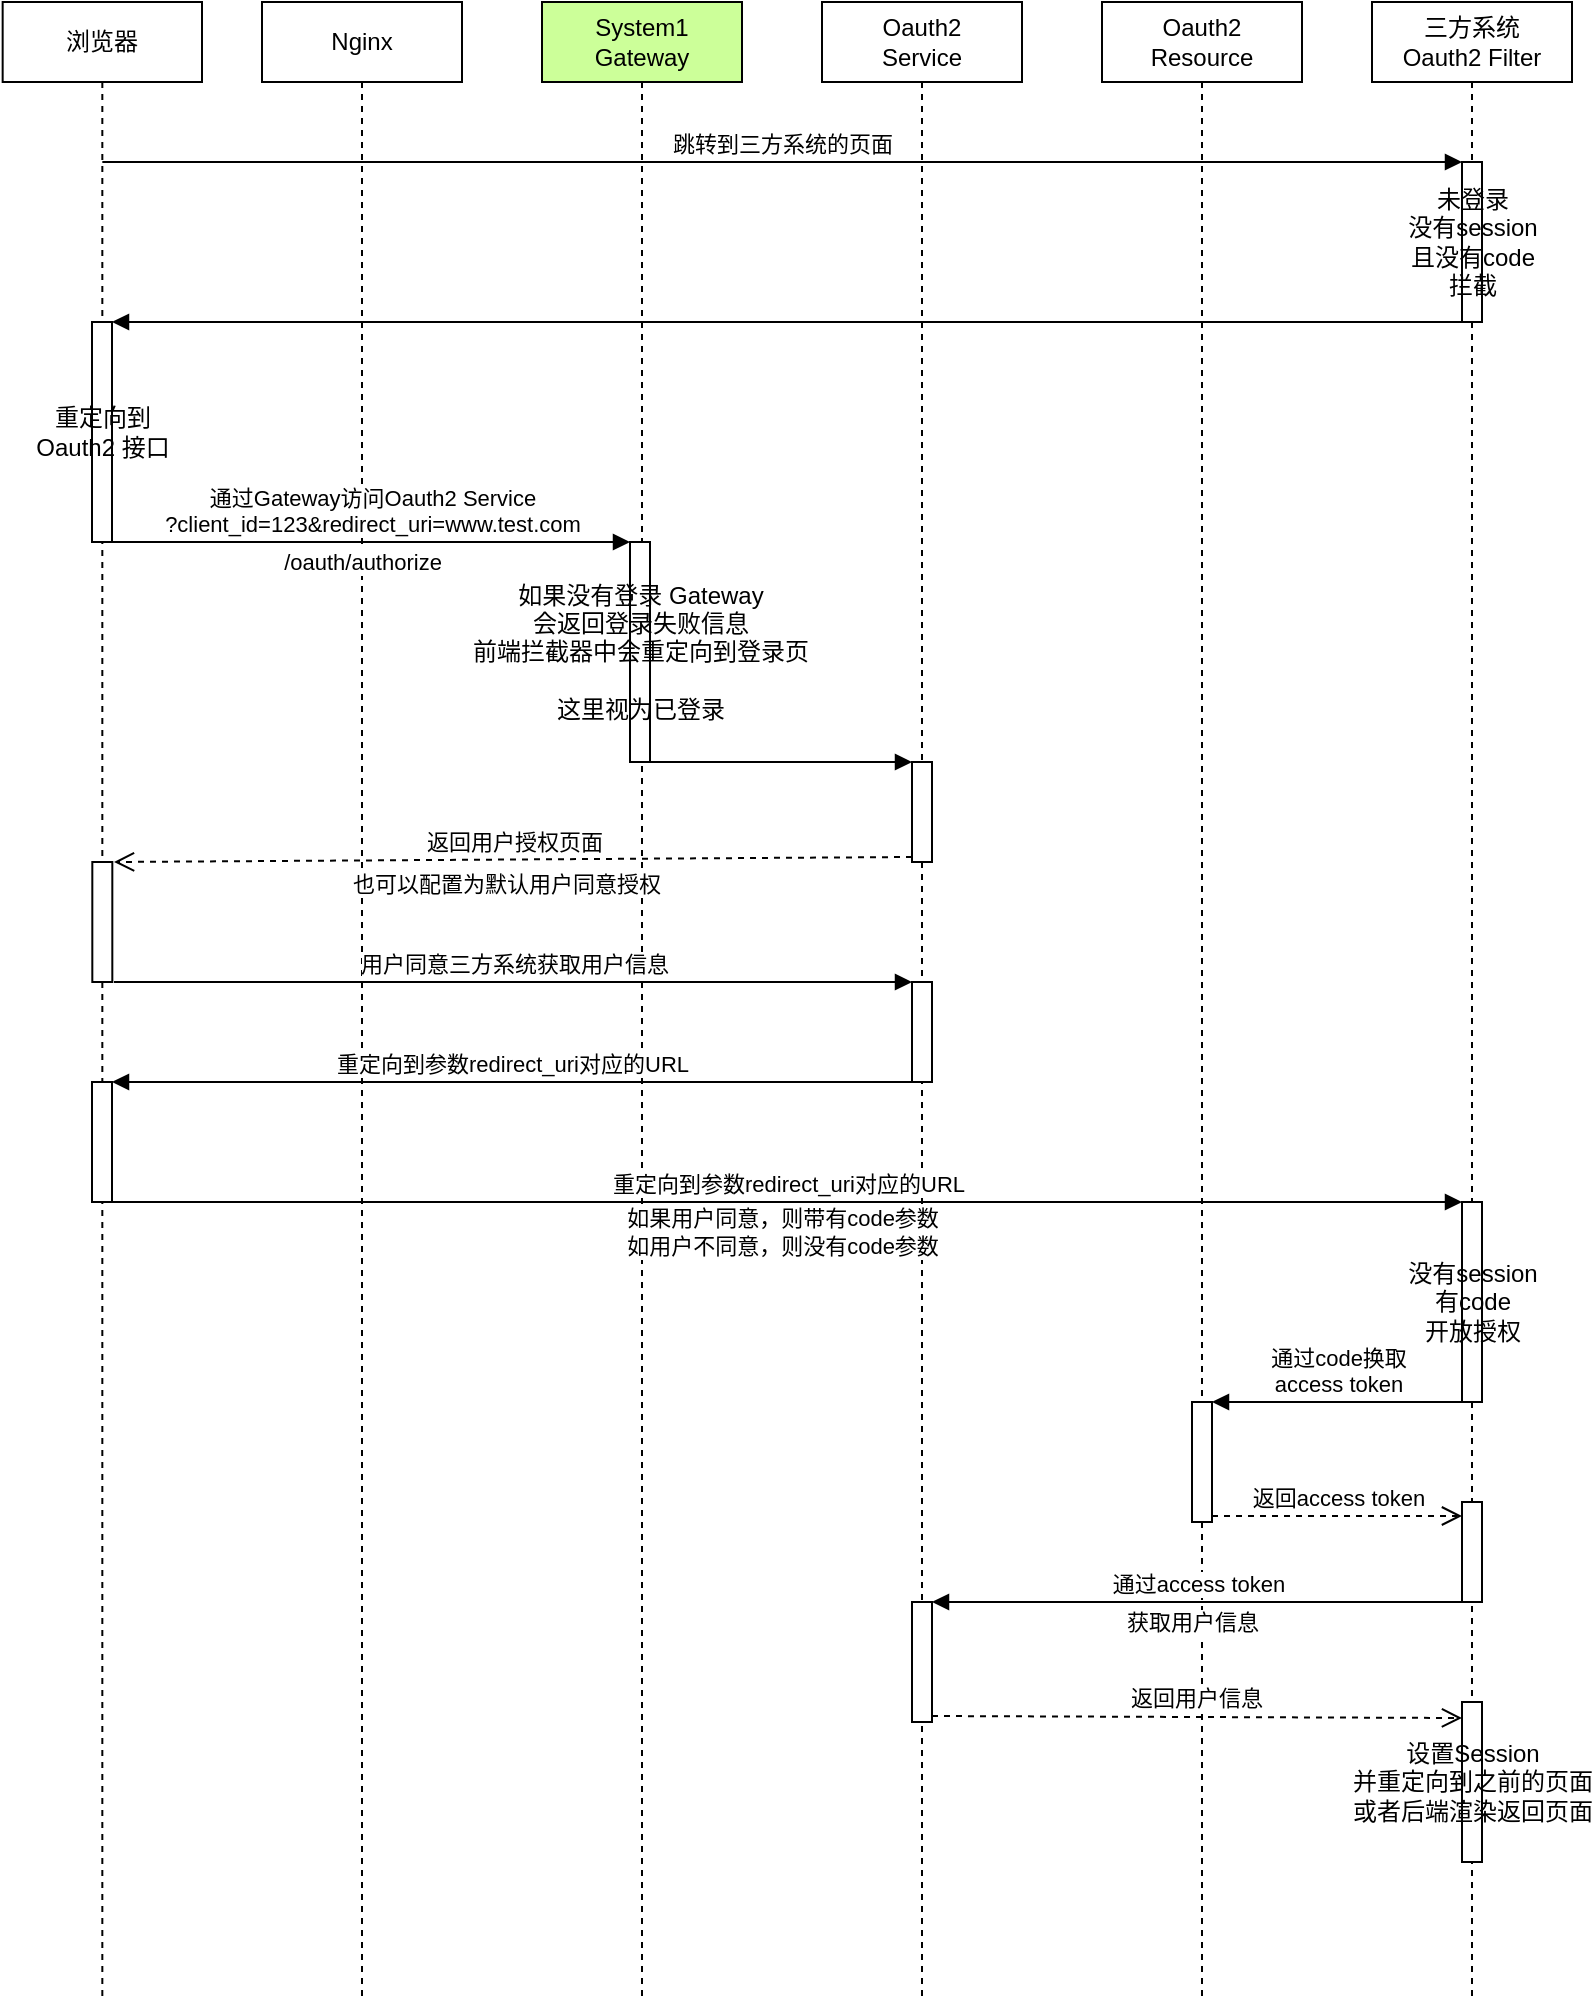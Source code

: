 <mxfile version="14.4.9" type="github">
  <diagram id="dh1iSAnI9LNPIimuFHRk" name="第 1 页">
    <mxGraphModel dx="1102" dy="1723" grid="1" gridSize="10" guides="1" tooltips="1" connect="1" arrows="1" fold="1" page="1" pageScale="1" pageWidth="827" pageHeight="1169" math="0" shadow="0">
      <root>
        <mxCell id="0" />
        <mxCell id="1" parent="0" />
        <mxCell id="rMGrHHltTkKnKPmvmLih-30" value="三方系统&lt;br&gt;Oauth2 Filter" style="shape=umlLifeline;perimeter=lifelinePerimeter;whiteSpace=wrap;html=1;container=0;collapsible=0;recursiveResize=0;outlineConnect=0;" parent="1" vertex="1">
          <mxGeometry x="755" y="-30" width="100" height="1000" as="geometry" />
        </mxCell>
        <mxCell id="rMGrHHltTkKnKPmvmLih-76" value="设置Session&lt;br&gt;并重定向到之前的页面&lt;br&gt;或者后端渲染返回页面" style="html=1;points=[];perimeter=orthogonalPerimeter;" parent="1" vertex="1">
          <mxGeometry x="800" y="820" width="10" height="80" as="geometry" />
        </mxCell>
        <mxCell id="rMGrHHltTkKnKPmvmLih-1" value="浏览器" style="shape=umlLifeline;perimeter=lifelinePerimeter;whiteSpace=wrap;html=1;container=0;collapsible=0;recursiveResize=0;outlineConnect=0;" parent="1" vertex="1">
          <mxGeometry x="70.33" y="-30" width="99.67" height="1000" as="geometry" />
        </mxCell>
        <mxCell id="rMGrHHltTkKnKPmvmLih-2" value="Nginx" style="shape=umlLifeline;perimeter=lifelinePerimeter;whiteSpace=wrap;html=1;container=0;collapsible=0;recursiveResize=0;outlineConnect=0;" parent="1" vertex="1">
          <mxGeometry x="200" y="-30" width="100" height="1000" as="geometry" />
        </mxCell>
        <mxCell id="rMGrHHltTkKnKPmvmLih-4" value="System1&lt;br&gt;Gateway" style="shape=umlLifeline;perimeter=lifelinePerimeter;whiteSpace=wrap;html=1;container=0;collapsible=0;recursiveResize=0;outlineConnect=0;fillColor=#CCFF99;" parent="1" vertex="1">
          <mxGeometry x="340" y="-30" width="100" height="1000" as="geometry" />
        </mxCell>
        <mxCell id="rMGrHHltTkKnKPmvmLih-26" value="Oauth2&lt;br&gt;Service" style="shape=umlLifeline;perimeter=lifelinePerimeter;whiteSpace=wrap;html=1;container=0;collapsible=0;recursiveResize=0;outlineConnect=0;" parent="1" vertex="1">
          <mxGeometry x="480" y="-30" width="100" height="1000" as="geometry" />
        </mxCell>
        <mxCell id="rMGrHHltTkKnKPmvmLih-27" value="未登录&lt;br&gt;没有session&lt;br&gt;且没有code&lt;br&gt;拦截" style="html=1;points=[];perimeter=orthogonalPerimeter;" parent="1" vertex="1">
          <mxGeometry x="800" y="50" width="10" height="80" as="geometry" />
        </mxCell>
        <mxCell id="rMGrHHltTkKnKPmvmLih-28" value="跳转到三方系统的页面" style="html=1;verticalAlign=bottom;endArrow=block;entryX=0;entryY=0;" parent="1" source="rMGrHHltTkKnKPmvmLih-1" target="rMGrHHltTkKnKPmvmLih-27" edge="1">
          <mxGeometry relative="1" as="geometry">
            <mxPoint x="595" y="50" as="sourcePoint" />
          </mxGeometry>
        </mxCell>
        <mxCell id="rMGrHHltTkKnKPmvmLih-31" value="Oauth2&lt;br&gt;Resource" style="shape=umlLifeline;perimeter=lifelinePerimeter;whiteSpace=wrap;html=1;container=0;collapsible=0;recursiveResize=0;outlineConnect=0;" parent="1" vertex="1">
          <mxGeometry x="620" y="-30" width="100" height="1000" as="geometry" />
        </mxCell>
        <mxCell id="rMGrHHltTkKnKPmvmLih-32" value="重定向到&lt;br&gt;Oauth2 接口" style="html=1;points=[];perimeter=orthogonalPerimeter;" parent="1" vertex="1">
          <mxGeometry x="115" y="130" width="10" height="110" as="geometry" />
        </mxCell>
        <mxCell id="rMGrHHltTkKnKPmvmLih-33" value="" style="html=1;verticalAlign=bottom;endArrow=block;entryX=1;entryY=0;exitX=0;exitY=1;exitDx=0;exitDy=0;exitPerimeter=0;" parent="1" source="rMGrHHltTkKnKPmvmLih-27" target="rMGrHHltTkKnKPmvmLih-32" edge="1">
          <mxGeometry relative="1" as="geometry">
            <mxPoint x="880" y="130" as="sourcePoint" />
          </mxGeometry>
        </mxCell>
        <mxCell id="rMGrHHltTkKnKPmvmLih-35" value="如果没有登录 Gateway&lt;br&gt;会返回登录失败信息&lt;br&gt;前端拦截器中会重定向到登录页&lt;br&gt;&lt;br&gt;这里视为已登录" style="html=1;points=[];perimeter=orthogonalPerimeter;" parent="1" vertex="1">
          <mxGeometry x="384" y="240" width="10" height="110" as="geometry" />
        </mxCell>
        <mxCell id="rMGrHHltTkKnKPmvmLih-36" value="通过Gateway访问Oauth2 Service&lt;br&gt;?client_id=123&amp;amp;redirect_uri=www.test.com" style="html=1;verticalAlign=bottom;endArrow=block;entryX=0;entryY=0;exitX=1.1;exitY=1;exitDx=0;exitDy=0;exitPerimeter=0;" parent="1" target="rMGrHHltTkKnKPmvmLih-35" edge="1">
          <mxGeometry relative="1" as="geometry">
            <mxPoint x="125" y="240" as="sourcePoint" />
          </mxGeometry>
        </mxCell>
        <mxCell id="rMGrHHltTkKnKPmvmLih-41" value="/oauth/authorize" style="edgeLabel;html=1;align=center;verticalAlign=middle;resizable=0;points=[];" parent="rMGrHHltTkKnKPmvmLih-36" vertex="1" connectable="0">
          <mxGeometry x="-0.081" relative="1" as="geometry">
            <mxPoint x="6" y="10" as="offset" />
          </mxGeometry>
        </mxCell>
        <mxCell id="rMGrHHltTkKnKPmvmLih-38" value="" style="html=1;points=[];perimeter=orthogonalPerimeter;" parent="1" vertex="1">
          <mxGeometry x="525" y="350" width="10" height="50" as="geometry" />
        </mxCell>
        <mxCell id="rMGrHHltTkKnKPmvmLih-39" value="" style="html=1;verticalAlign=bottom;endArrow=block;entryX=0;entryY=0;" parent="1" source="rMGrHHltTkKnKPmvmLih-35" target="rMGrHHltTkKnKPmvmLih-38" edge="1">
          <mxGeometry relative="1" as="geometry">
            <mxPoint x="455" y="350" as="sourcePoint" />
          </mxGeometry>
        </mxCell>
        <mxCell id="rMGrHHltTkKnKPmvmLih-40" value="返回用户授权页面" style="html=1;verticalAlign=bottom;endArrow=open;dashed=1;endSize=8;exitX=0;exitY=0.95;entryX=1.084;entryY=0;entryDx=0;entryDy=0;entryPerimeter=0;" parent="1" source="rMGrHHltTkKnKPmvmLih-38" target="rMGrHHltTkKnKPmvmLih-46" edge="1">
          <mxGeometry relative="1" as="geometry">
            <mxPoint x="455" y="426" as="targetPoint" />
          </mxGeometry>
        </mxCell>
        <mxCell id="rMGrHHltTkKnKPmvmLih-42" value="也可以配置为默认用户同意授权" style="edgeLabel;html=1;align=center;verticalAlign=middle;resizable=0;points=[];" parent="rMGrHHltTkKnKPmvmLih-40" vertex="1" connectable="0">
          <mxGeometry x="-0.507" relative="1" as="geometry">
            <mxPoint x="-105" y="12.5" as="offset" />
          </mxGeometry>
        </mxCell>
        <mxCell id="rMGrHHltTkKnKPmvmLih-46" value="" style="html=1;points=[];perimeter=orthogonalPerimeter;" parent="1" vertex="1">
          <mxGeometry x="115.16" y="400" width="10" height="60" as="geometry" />
        </mxCell>
        <mxCell id="rMGrHHltTkKnKPmvmLih-49" value="" style="html=1;points=[];perimeter=orthogonalPerimeter;" parent="1" vertex="1">
          <mxGeometry x="525" y="460" width="10" height="50" as="geometry" />
        </mxCell>
        <mxCell id="rMGrHHltTkKnKPmvmLih-50" value="用户同意三方系统获取用户信息" style="html=1;verticalAlign=bottom;endArrow=block;entryX=0;entryY=0;exitX=1.084;exitY=1;exitDx=0;exitDy=0;exitPerimeter=0;" parent="1" source="rMGrHHltTkKnKPmvmLih-46" target="rMGrHHltTkKnKPmvmLih-49" edge="1">
          <mxGeometry relative="1" as="geometry">
            <mxPoint x="455" y="460" as="sourcePoint" />
          </mxGeometry>
        </mxCell>
        <mxCell id="rMGrHHltTkKnKPmvmLih-55" value="" style="html=1;points=[];perimeter=orthogonalPerimeter;" parent="1" vertex="1">
          <mxGeometry x="115" y="510" width="10" height="60" as="geometry" />
        </mxCell>
        <mxCell id="rMGrHHltTkKnKPmvmLih-56" value="重定向到参数redirect_uri对应的URL" style="html=1;verticalAlign=bottom;endArrow=block;entryX=1;entryY=0;exitX=0;exitY=1;exitDx=0;exitDy=0;exitPerimeter=0;" parent="1" source="rMGrHHltTkKnKPmvmLih-49" target="rMGrHHltTkKnKPmvmLih-55" edge="1">
          <mxGeometry relative="1" as="geometry">
            <mxPoint x="185" y="510" as="sourcePoint" />
          </mxGeometry>
        </mxCell>
        <mxCell id="rMGrHHltTkKnKPmvmLih-58" value="如果用户同意，则带有code参数&lt;br&gt;如用户不同意，则没有code参数" style="edgeLabel;html=1;align=center;verticalAlign=middle;resizable=0;points=[];" parent="rMGrHHltTkKnKPmvmLih-56" vertex="1" connectable="0">
          <mxGeometry x="-0.135" y="3" relative="1" as="geometry">
            <mxPoint x="108" y="72" as="offset" />
          </mxGeometry>
        </mxCell>
        <mxCell id="rMGrHHltTkKnKPmvmLih-59" value="没有session&lt;br&gt;有code&lt;br&gt;开放授权" style="html=1;points=[];perimeter=orthogonalPerimeter;" parent="1" vertex="1">
          <mxGeometry x="800" y="570" width="10" height="100" as="geometry" />
        </mxCell>
        <mxCell id="rMGrHHltTkKnKPmvmLih-60" value="重定向到参数redirect_uri对应的URL" style="html=1;verticalAlign=bottom;endArrow=block;entryX=0;entryY=0;exitX=1;exitY=1;exitDx=0;exitDy=0;exitPerimeter=0;" parent="1" source="rMGrHHltTkKnKPmvmLih-55" target="rMGrHHltTkKnKPmvmLih-59" edge="1">
          <mxGeometry relative="1" as="geometry">
            <mxPoint x="730" y="570" as="sourcePoint" />
          </mxGeometry>
        </mxCell>
        <mxCell id="rMGrHHltTkKnKPmvmLih-63" value="" style="html=1;points=[];perimeter=orthogonalPerimeter;" parent="1" vertex="1">
          <mxGeometry x="665" y="670" width="10" height="60" as="geometry" />
        </mxCell>
        <mxCell id="rMGrHHltTkKnKPmvmLih-64" value="通过code换取&lt;br&gt;access token" style="html=1;verticalAlign=bottom;endArrow=block;entryX=1;entryY=0;exitX=0;exitY=1;exitDx=0;exitDy=0;exitPerimeter=0;" parent="1" target="rMGrHHltTkKnKPmvmLih-63" edge="1">
          <mxGeometry relative="1" as="geometry">
            <mxPoint x="800" y="670" as="sourcePoint" />
          </mxGeometry>
        </mxCell>
        <mxCell id="rMGrHHltTkKnKPmvmLih-65" value="返回access token" style="html=1;verticalAlign=bottom;endArrow=open;dashed=1;endSize=8;exitX=1;exitY=0.95;entryX=0;entryY=0.14;entryDx=0;entryDy=0;entryPerimeter=0;" parent="1" source="rMGrHHltTkKnKPmvmLih-63" target="rMGrHHltTkKnKPmvmLih-66" edge="1">
          <mxGeometry relative="1" as="geometry">
            <mxPoint x="780" y="727" as="targetPoint" />
          </mxGeometry>
        </mxCell>
        <mxCell id="rMGrHHltTkKnKPmvmLih-66" value="" style="html=1;points=[];perimeter=orthogonalPerimeter;" parent="1" vertex="1">
          <mxGeometry x="800" y="720" width="10" height="50" as="geometry" />
        </mxCell>
        <mxCell id="rMGrHHltTkKnKPmvmLih-72" value="" style="html=1;points=[];perimeter=orthogonalPerimeter;" parent="1" vertex="1">
          <mxGeometry x="525" y="770" width="10" height="60" as="geometry" />
        </mxCell>
        <mxCell id="rMGrHHltTkKnKPmvmLih-73" value="通过access token" style="html=1;verticalAlign=bottom;endArrow=block;entryX=1;entryY=0;exitX=0;exitY=1;exitDx=0;exitDy=0;exitPerimeter=0;" parent="1" source="rMGrHHltTkKnKPmvmLih-66" target="rMGrHHltTkKnKPmvmLih-72" edge="1">
          <mxGeometry relative="1" as="geometry">
            <mxPoint x="595" y="770" as="sourcePoint" />
          </mxGeometry>
        </mxCell>
        <mxCell id="rMGrHHltTkKnKPmvmLih-75" value="获取用户信息" style="edgeLabel;html=1;align=center;verticalAlign=middle;resizable=0;points=[];" parent="rMGrHHltTkKnKPmvmLih-73" vertex="1" connectable="0">
          <mxGeometry x="-0.457" y="2" relative="1" as="geometry">
            <mxPoint x="-63" y="8" as="offset" />
          </mxGeometry>
        </mxCell>
        <mxCell id="rMGrHHltTkKnKPmvmLih-74" value="返回用户信息" style="html=1;verticalAlign=bottom;endArrow=open;dashed=1;endSize=8;exitX=1;exitY=0.95;entryX=0;entryY=0.1;entryDx=0;entryDy=0;entryPerimeter=0;" parent="1" source="rMGrHHltTkKnKPmvmLih-72" target="rMGrHHltTkKnKPmvmLih-76" edge="1">
          <mxGeometry relative="1" as="geometry">
            <mxPoint x="750" y="827" as="targetPoint" />
          </mxGeometry>
        </mxCell>
      </root>
    </mxGraphModel>
  </diagram>
</mxfile>
